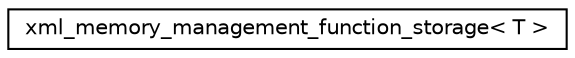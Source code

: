 digraph G
{
 // INTERACTIVE_SVG=YES
  edge [fontname="Helvetica",fontsize="10",labelfontname="Helvetica",labelfontsize="10"];
  node [fontname="Helvetica",fontsize="10",shape=record];
  rankdir="LR";
  Node1 [label="xml_memory_management_function_storage\< T \>",height=0.2,width=0.4,color="black", fillcolor="white", style="filled",URL="$d1/dd8/structxml__memory__management__function__storage.html"];
}
